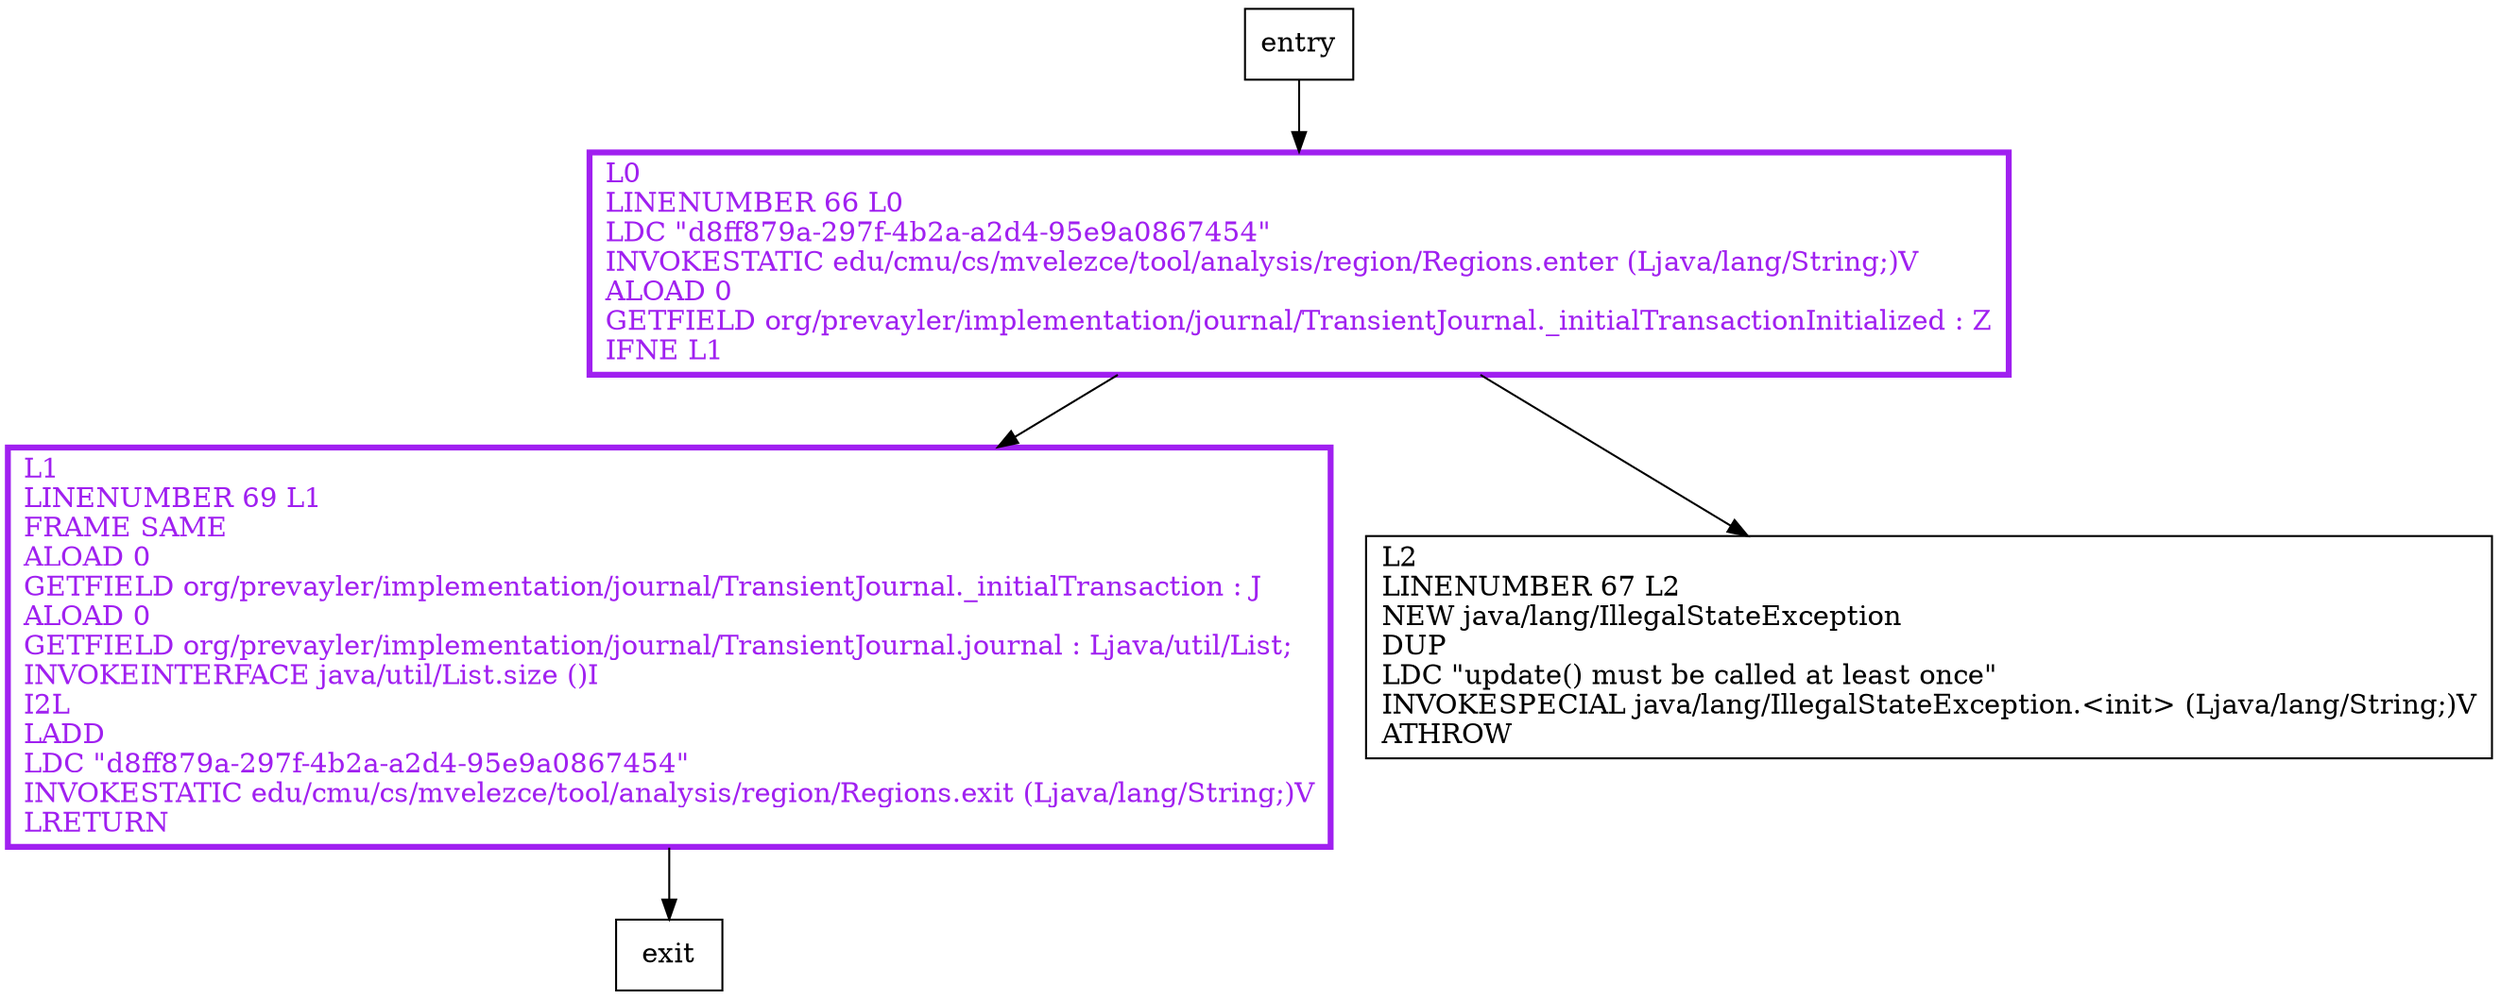 digraph nextTransaction {
node [shape=record];
1492572857 [label="L1\lLINENUMBER 69 L1\lFRAME SAME\lALOAD 0\lGETFIELD org/prevayler/implementation/journal/TransientJournal._initialTransaction : J\lALOAD 0\lGETFIELD org/prevayler/implementation/journal/TransientJournal.journal : Ljava/util/List;\lINVOKEINTERFACE java/util/List.size ()I\lI2L\lLADD\lLDC \"d8ff879a-297f-4b2a-a2d4-95e9a0867454\"\lINVOKESTATIC edu/cmu/cs/mvelezce/tool/analysis/region/Regions.exit (Ljava/lang/String;)V\lLRETURN\l"];
1758598484 [label="L2\lLINENUMBER 67 L2\lNEW java/lang/IllegalStateException\lDUP\lLDC \"update() must be called at least once\"\lINVOKESPECIAL java/lang/IllegalStateException.\<init\> (Ljava/lang/String;)V\lATHROW\l"];
381578038 [label="L0\lLINENUMBER 66 L0\lLDC \"d8ff879a-297f-4b2a-a2d4-95e9a0867454\"\lINVOKESTATIC edu/cmu/cs/mvelezce/tool/analysis/region/Regions.enter (Ljava/lang/String;)V\lALOAD 0\lGETFIELD org/prevayler/implementation/journal/TransientJournal._initialTransactionInitialized : Z\lIFNE L1\l"];
entry;
exit;
entry -> 381578038;
1492572857 -> exit;
381578038 -> 1492572857;
381578038 -> 1758598484;
1492572857[fontcolor="purple", penwidth=3, color="purple"];
381578038[fontcolor="purple", penwidth=3, color="purple"];
}
